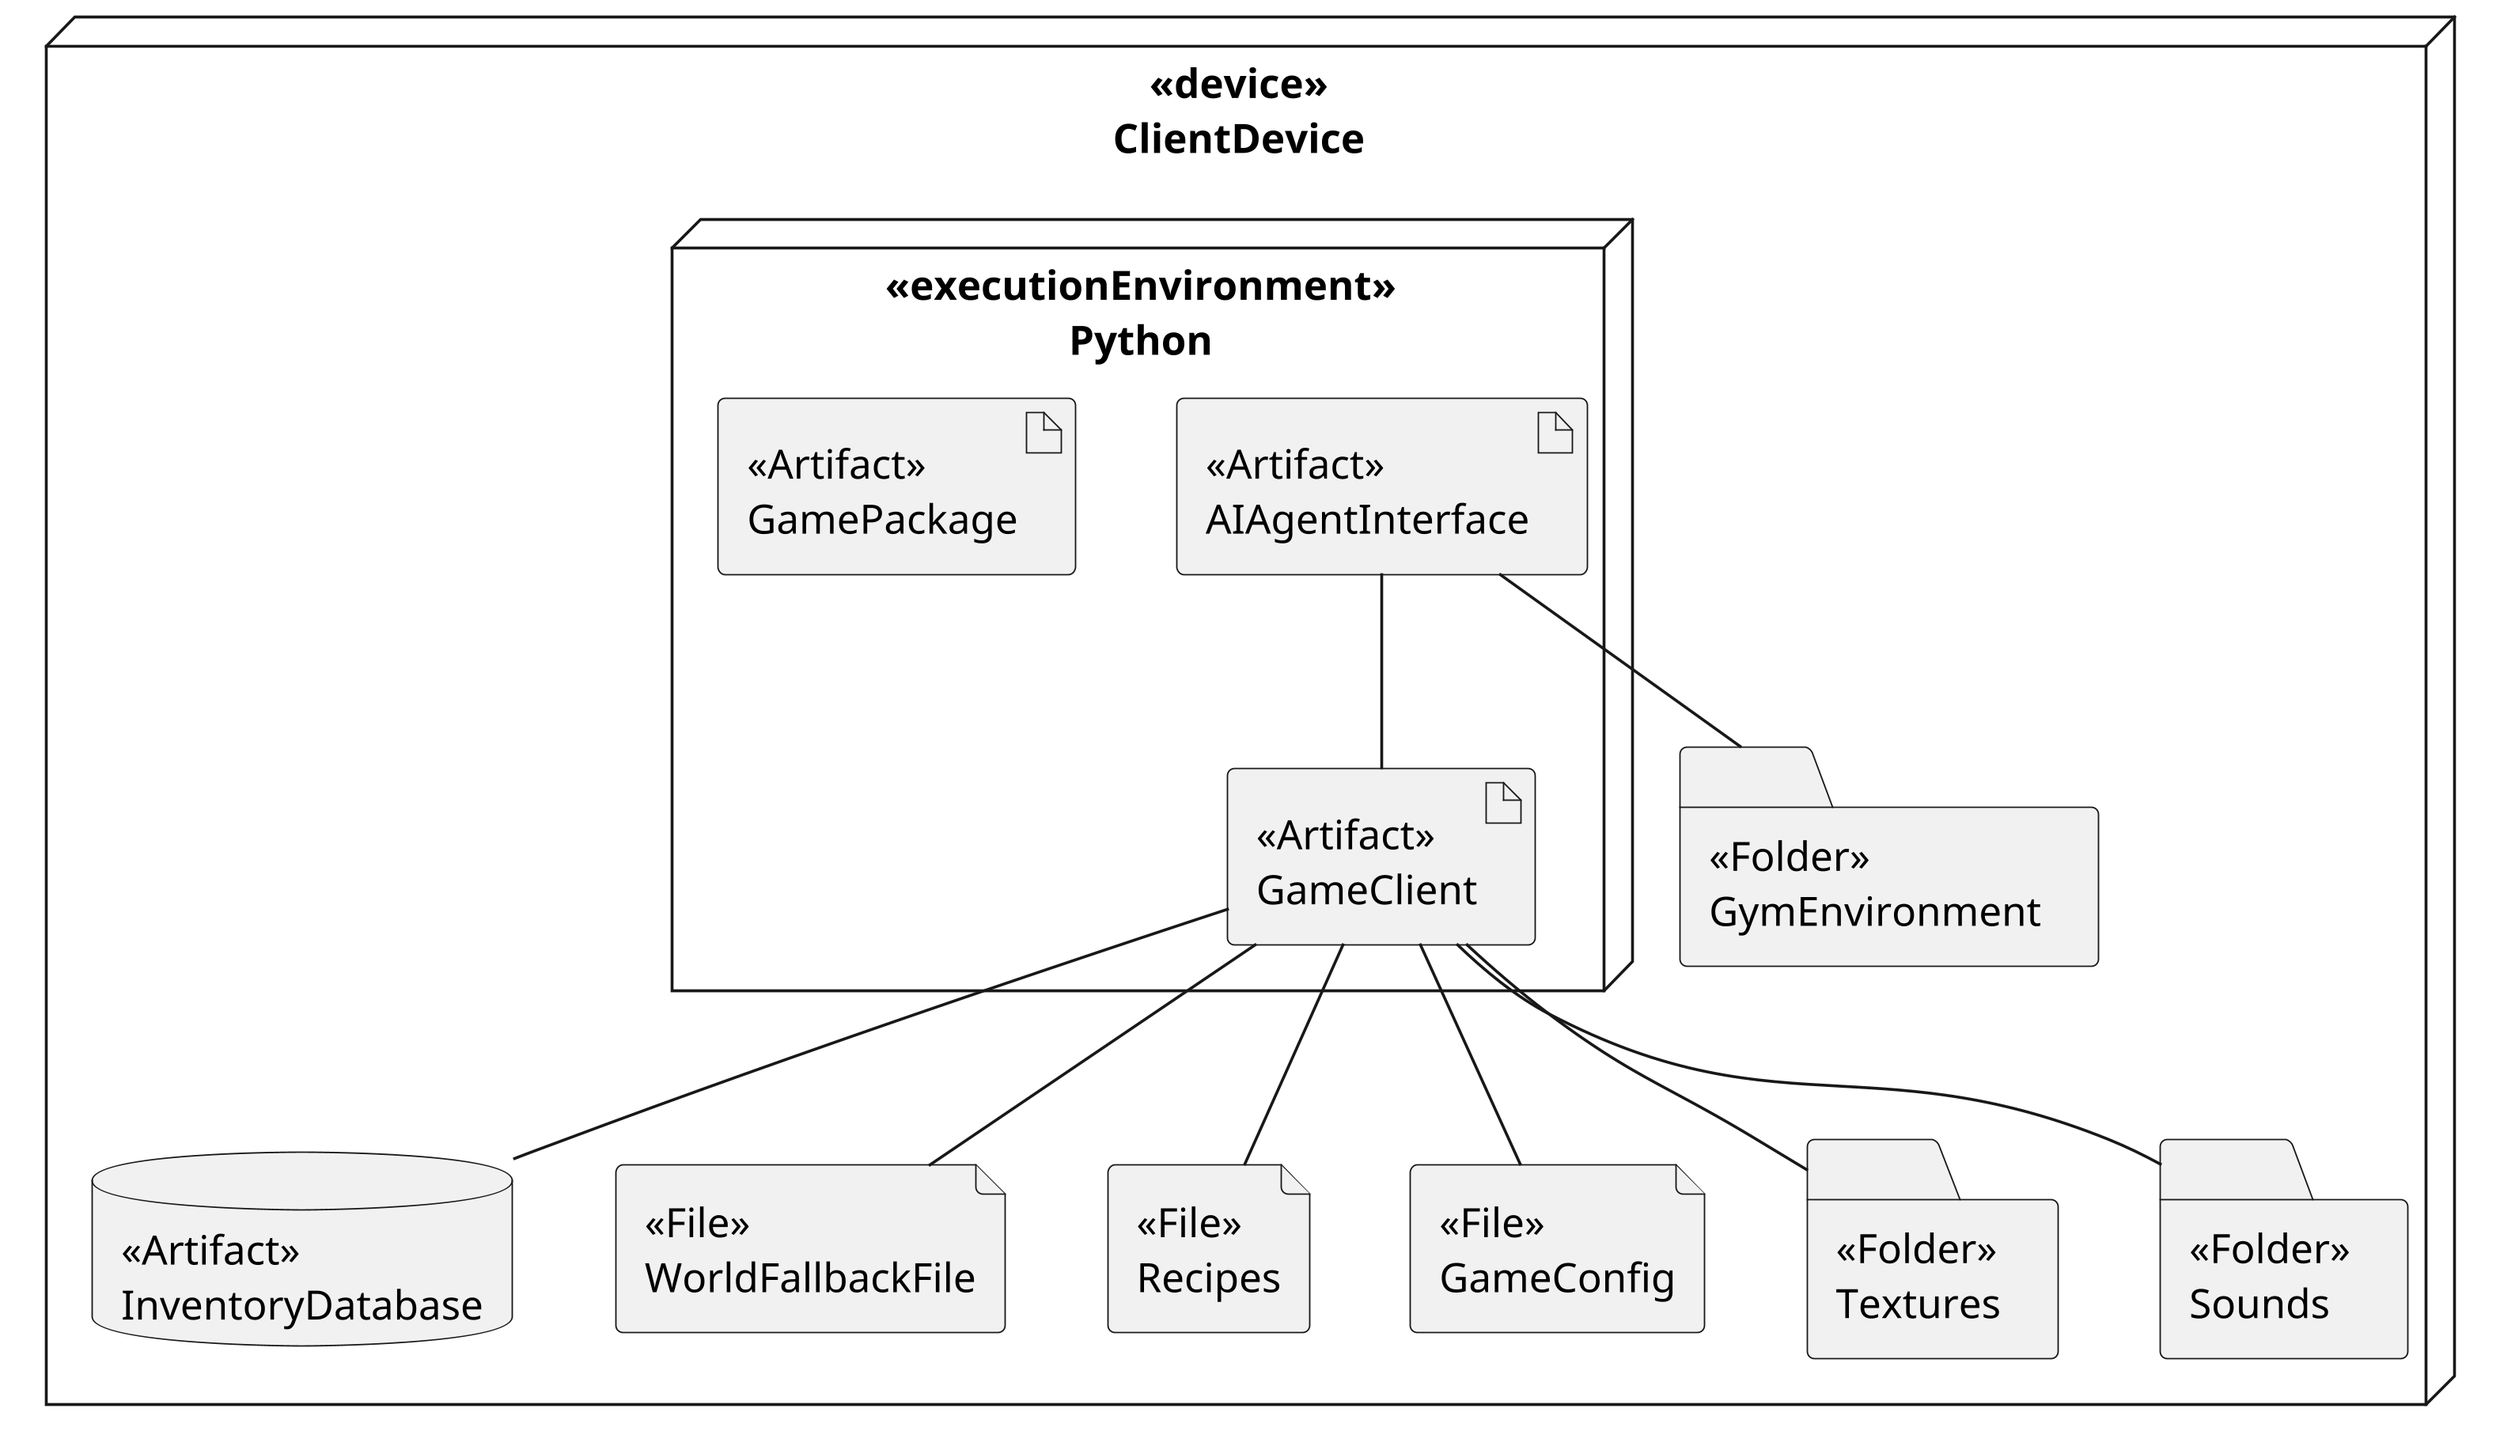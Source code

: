 @startuml deployment
skinparam Dpi 350
skinparam Monochrome true
skinparam Shadowing false

node <<device>>\nClientDevice as ClientDevice  { 
node <<executionEnvironment>>\nPython as Python {
    artifact <<Artifact>>\nGameClient as GameClient{

    }
    artifact <<Artifact>>\nAIAgentInterface as AIAgentInterface{

    }
    artifact <<Artifact>>\nGamePackage as GamePackage{

    }
}
database <<Artifact>>\nInventoryDatabase as InventoryDatabase {
    
}


file <<File>>\nWorldFallbackFile as WorldFile{

}

file <<File>>\nRecipes as Recipes {
    
}

file <<File>>\nGameConfig as Config {
    
}
folder <<Folder>>\nTextures as Textures {

}
folder <<Folder>>\nSounds as Sounds {

}
folder <<Folder>>\nGymEnvironment as GymEnvironment {

}
}
GameClient -- InventoryDatabase
GameClient -- WorldFile
GameClient -- Textures
GameClient -- Sounds
GameClient -- Recipes
GameClient -- Config
AIAgentInterface -- GymEnvironment
AIAgentInterface -- GameClient
@enduml